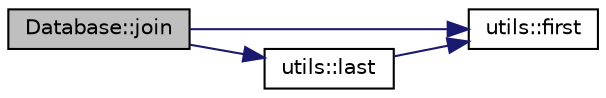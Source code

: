 digraph "Database::join"
{
 // LATEX_PDF_SIZE
  edge [fontname="Helvetica",fontsize="10",labelfontname="Helvetica",labelfontsize="10"];
  node [fontname="Helvetica",fontsize="10",shape=record];
  rankdir="LR";
  Node1 [label="Database::join",height=0.2,width=0.4,color="black", fillcolor="grey75", style="filled", fontcolor="black",tooltip=" "];
  Node1 -> Node2 [color="midnightblue",fontsize="10",style="solid",fontname="Helvetica"];
  Node2 [label="utils::first",height=0.2,width=0.4,color="black", fillcolor="white", style="filled",URL="$namespaceutils.html#a72b845a4cbe55282f22a9e95caebf7f5",tooltip=" "];
  Node1 -> Node3 [color="midnightblue",fontsize="10",style="solid",fontname="Helvetica"];
  Node3 [label="utils::last",height=0.2,width=0.4,color="black", fillcolor="white", style="filled",URL="$namespaceutils.html#acd3b5c301050895cccf206a7393fbe17",tooltip=" "];
  Node3 -> Node2 [color="midnightblue",fontsize="10",style="solid",fontname="Helvetica"];
}

